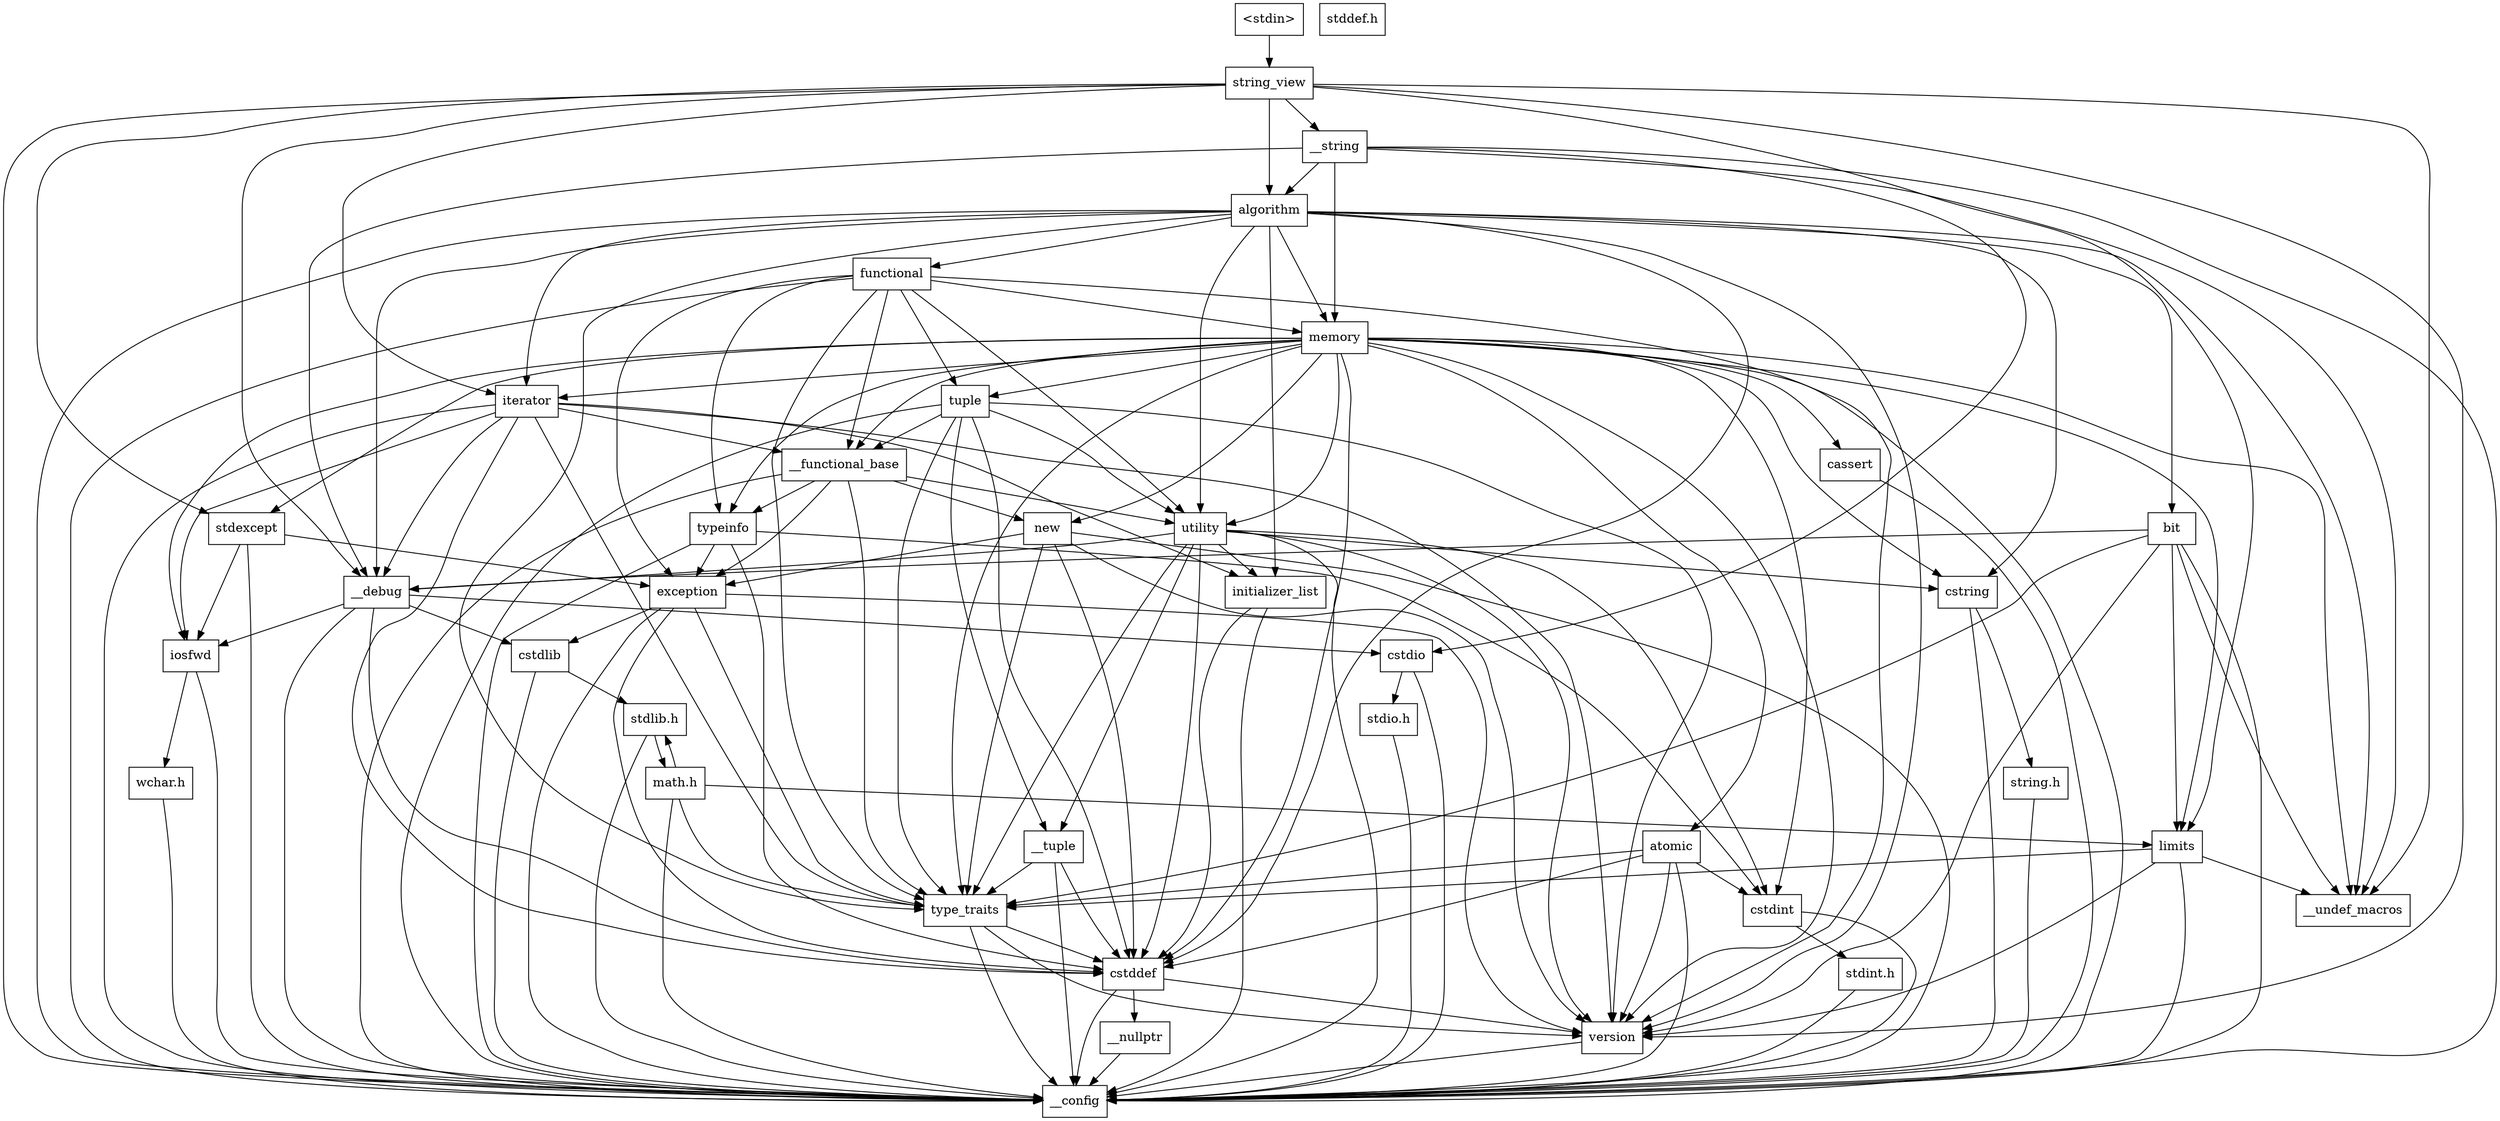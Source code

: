 digraph "dependencies" {
  header_0 [ shape="box", label="\<stdin\>" ];
  header_1 [ shape="box", label="string_view" ];
  header_101 [ shape="box", label="memory" ];
  header_102 [ shape="box", label="typeinfo" ];
  header_103 [ shape="box", label="exception" ];
  header_104 [ shape="box", label="new" ];
  header_105 [ shape="box", label="iterator" ];
  header_106 [ shape="box", label="__functional_base" ];
  header_107 [ shape="box", label="tuple" ];
  header_108 [ shape="box", label="stdexcept" ];
  header_109 [ shape="box", label="cassert" ];
  header_11 [ shape="box", label="__string" ];
  header_111 [ shape="box", label="atomic" ];
  header_112 [ shape="box", label="functional" ];
  header_113 [ shape="box", label="bit" ];
  header_12 [ shape="box", label="algorithm" ];
  header_13 [ shape="box", label="initializer_list" ];
  header_14 [ shape="box", label="cstddef" ];
  header_15 [ shape="box", label="version" ];
  header_18 [ shape="box", label="__nullptr" ];
  header_19 [ shape="box", label="type_traits" ];
  header_2 [ shape="box", label="__config" ];
  header_20 [ shape="box", label="cstring" ];
  header_21 [ shape="box", label="string.h" ];
  header_24 [ shape="box", label="stddef.h" ];
  header_28 [ shape="box", label="utility" ];
  header_29 [ shape="box", label="__tuple" ];
  header_30 [ shape="box", label="cstdint" ];
  header_31 [ shape="box", label="stdint.h" ];
  header_39 [ shape="box", label="__debug" ];
  header_40 [ shape="box", label="iosfwd" ];
  header_41 [ shape="box", label="wchar.h" ];
  header_51 [ shape="box", label="cstdlib" ];
  header_52 [ shape="box", label="stdlib.h" ];
  header_77 [ shape="box", label="math.h" ];
  header_89 [ shape="box", label="limits" ];
  header_90 [ shape="box", label="__undef_macros" ];
  header_91 [ shape="box", label="cstdio" ];
  header_92 [ shape="box", label="stdio.h" ];
  header_77 -> header_52;
  header_77 -> header_2;
  header_77 -> header_89;
  header_77 -> header_19;
  header_112 -> header_15;
  header_112 -> header_28;
  header_112 -> header_19;
  header_112 -> header_2;
  header_112 -> header_107;
  header_112 -> header_106;
  header_112 -> header_101;
  header_112 -> header_103;
  header_112 -> header_102;
  header_113 -> header_15;
  header_113 -> header_39;
  header_113 -> header_19;
  header_113 -> header_89;
  header_113 -> header_2;
  header_113 -> header_90;
  header_111 -> header_14;
  header_111 -> header_15;
  header_111 -> header_2;
  header_111 -> header_19;
  header_111 -> header_30;
  header_41 -> header_2;
  header_40 -> header_2;
  header_40 -> header_41;
  header_105 -> header_14;
  header_105 -> header_15;
  header_105 -> header_13;
  header_105 -> header_39;
  header_105 -> header_19;
  header_105 -> header_2;
  header_105 -> header_40;
  header_105 -> header_106;
  header_104 -> header_14;
  header_104 -> header_15;
  header_104 -> header_2;
  header_104 -> header_19;
  header_104 -> header_103;
  header_107 -> header_14;
  header_107 -> header_15;
  header_107 -> header_29;
  header_107 -> header_28;
  header_107 -> header_19;
  header_107 -> header_2;
  header_107 -> header_106;
  header_106 -> header_28;
  header_106 -> header_19;
  header_106 -> header_2;
  header_106 -> header_104;
  header_106 -> header_103;
  header_106 -> header_102;
  header_101 -> header_14;
  header_101 -> header_15;
  header_101 -> header_111;
  header_101 -> header_2;
  header_101 -> header_28;
  header_101 -> header_19;
  header_101 -> header_30;
  header_101 -> header_20;
  header_101 -> header_89;
  header_101 -> header_109;
  header_101 -> header_108;
  header_101 -> header_40;
  header_101 -> header_105;
  header_101 -> header_104;
  header_101 -> header_107;
  header_101 -> header_106;
  header_101 -> header_90;
  header_101 -> header_102;
  header_0 -> header_1;
  header_1 -> header_15;
  header_1 -> header_11;
  header_1 -> header_12;
  header_1 -> header_39;
  header_1 -> header_89;
  header_1 -> header_2;
  header_1 -> header_108;
  header_1 -> header_105;
  header_1 -> header_90;
  header_51 -> header_52;
  header_51 -> header_2;
  header_52 -> header_2;
  header_52 -> header_77;
  header_29 -> header_14;
  header_29 -> header_2;
  header_29 -> header_19;
  header_28 -> header_14;
  header_28 -> header_15;
  header_28 -> header_29;
  header_28 -> header_13;
  header_28 -> header_39;
  header_28 -> header_20;
  header_28 -> header_30;
  header_28 -> header_19;
  header_28 -> header_2;
  header_21 -> header_2;
  header_20 -> header_21;
  header_20 -> header_2;
  header_39 -> header_14;
  header_39 -> header_51;
  header_39 -> header_2;
  header_39 -> header_91;
  header_39 -> header_40;
  header_30 -> header_2;
  header_30 -> header_31;
  header_31 -> header_2;
  header_109 -> header_2;
  header_108 -> header_2;
  header_108 -> header_103;
  header_108 -> header_40;
  header_89 -> header_90;
  header_89 -> header_2;
  header_89 -> header_19;
  header_89 -> header_15;
  header_103 -> header_14;
  header_103 -> header_51;
  header_103 -> header_2;
  header_103 -> header_19;
  header_103 -> header_15;
  header_102 -> header_14;
  header_102 -> header_2;
  header_102 -> header_30;
  header_102 -> header_103;
  header_14 -> header_15;
  header_14 -> header_18;
  header_14 -> header_2;
  header_15 -> header_2;
  header_11 -> header_12;
  header_11 -> header_39;
  header_11 -> header_90;
  header_11 -> header_2;
  header_11 -> header_101;
  header_11 -> header_91;
  header_12 -> header_14;
  header_12 -> header_15;
  header_12 -> header_112;
  header_12 -> header_28;
  header_12 -> header_39;
  header_12 -> header_101;
  header_12 -> header_13;
  header_12 -> header_20;
  header_12 -> header_19;
  header_12 -> header_2;
  header_12 -> header_105;
  header_12 -> header_90;
  header_12 -> header_113;
  header_13 -> header_14;
  header_13 -> header_2;
  header_18 -> header_2;
  header_19 -> header_14;
  header_19 -> header_15;
  header_19 -> header_2;
  header_91 -> header_2;
  header_91 -> header_92;
  header_92 -> header_2;
}